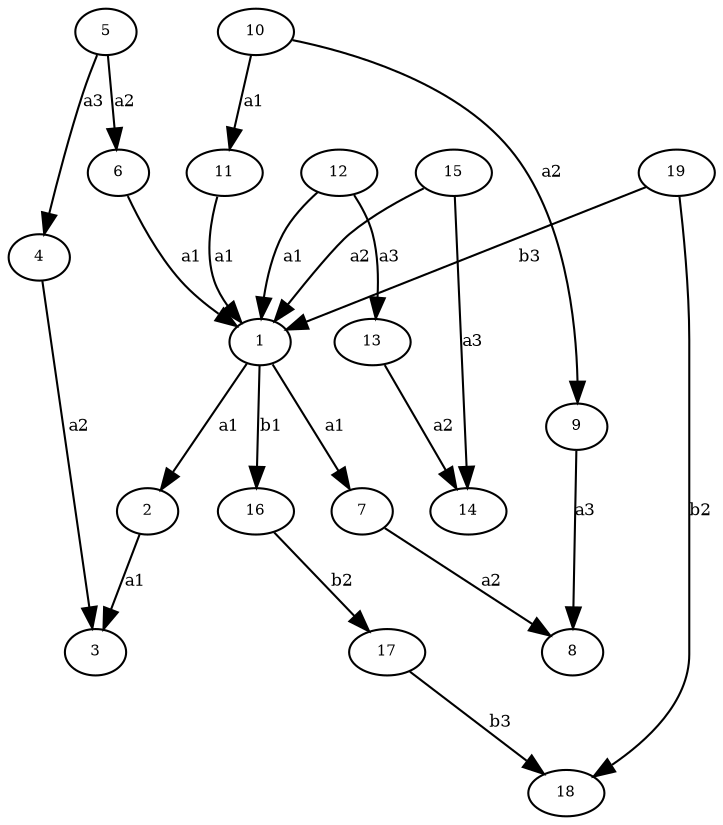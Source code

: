 digraph {
"H1v1" [label="1",fontsize=7,width=.01,height=.01];
"H1v1" -> "H1v2" [label="a1",fontsize=8];
"H1v1" -> "H1v7" [label="a1",fontsize=8];
"H1v1" -> "H1v16" [label="b1",fontsize=8];
"H1v2" [label="2",fontsize=7,width=.01,height=.01];
"H1v2" -> "H1v3" [label="a1",fontsize=8];
"H1v3" [label="3",fontsize=7,width=.01,height=.01];
"H1v4" [label="4",fontsize=7,width=.01,height=.01];
"H1v4" -> "H1v3" [label="a2",fontsize=8];
"H1v5" [label="5",fontsize=7,width=.01,height=.01];
"H1v5" -> "H1v4" [label="a3",fontsize=8];
"H1v5" -> "H1v6" [label="a2",fontsize=8];
"H1v6" [label="6",fontsize=7,width=.01,height=.01];
"H1v6" -> "H1v1" [label="a1",fontsize=8];
"H1v7" [label="7",fontsize=7,width=.01,height=.01];
"H1v7" -> "H1v8" [label="a2",fontsize=8];
"H1v8" [label="8",fontsize=7,width=.01,height=.01];
"H1v9" [label="9",fontsize=7,width=.01,height=.01];
"H1v9" -> "H1v8" [label="a3",fontsize=8];
"H1v10" [label="10",fontsize=7,width=.01,height=.01];
"H1v10" -> "H1v11" [label="a1",fontsize=8];
"H1v10" -> "H1v9" [label="a2",fontsize=8];
"H1v11" [label="11",fontsize=7,width=.01,height=.01];
"H1v11" -> "H1v1" [label="a1",fontsize=8];
"H1v12" [label="12",fontsize=7,width=.01,height=.01];
"H1v12" -> "H1v1" [label="a1",fontsize=8];
"H1v12" -> "H1v13" [label="a3",fontsize=8];
"H1v13" [label="13",fontsize=7,width=.01,height=.01];
"H1v13" -> "H1v14" [label="a2",fontsize=8];
"H1v14" [label="14",fontsize=7,width=.01,height=.01];
"H1v15" [label="15",fontsize=7,width=.01,height=.01];
"H1v15" -> "H1v14" [label="a3",fontsize=8];
"H1v15" -> "H1v1" [label="a2",fontsize=8];
"H1v16" [label="16",fontsize=7,width=.01,height=.01];
"H1v16" -> "H1v17" [label="b2",fontsize=8];
"H1v17" [label="17",fontsize=7,width=.01,height=.01];
"H1v17" -> "H1v18" [label="b3",fontsize=8];
"H1v18" [label="18",fontsize=7,width=.01,height=.01];
"H1v19" [label="19",fontsize=7,width=.01,height=.01];
"H1v19" -> "H1v18" [label="b2",fontsize=8];
"H1v19" -> "H1v1" [label="b3",fontsize=8];
}